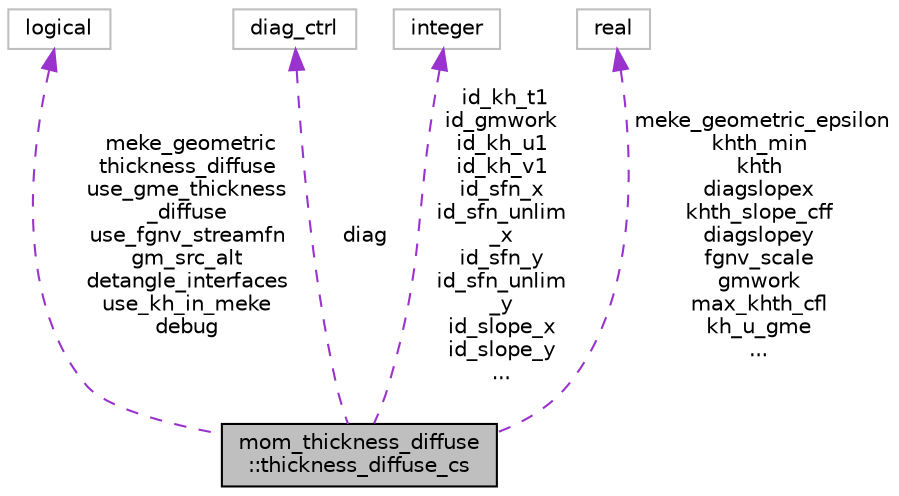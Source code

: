 digraph "mom_thickness_diffuse::thickness_diffuse_cs"
{
 // INTERACTIVE_SVG=YES
 // LATEX_PDF_SIZE
  edge [fontname="Helvetica",fontsize="10",labelfontname="Helvetica",labelfontsize="10"];
  node [fontname="Helvetica",fontsize="10",shape=record];
  Node1 [label="mom_thickness_diffuse\l::thickness_diffuse_cs",height=0.2,width=0.4,color="black", fillcolor="grey75", style="filled", fontcolor="black",tooltip="Control structure for thickness diffusion."];
  Node2 -> Node1 [dir="back",color="darkorchid3",fontsize="10",style="dashed",label=" meke_geometric\nthickness_diffuse\nuse_gme_thickness\l_diffuse\nuse_fgnv_streamfn\ngm_src_alt\ndetangle_interfaces\nuse_kh_in_meke\ndebug" ,fontname="Helvetica"];
  Node2 [label="logical",height=0.2,width=0.4,color="grey75", fillcolor="white", style="filled",tooltip=" "];
  Node3 -> Node1 [dir="back",color="darkorchid3",fontsize="10",style="dashed",label=" diag" ,fontname="Helvetica"];
  Node3 [label="diag_ctrl",height=0.2,width=0.4,color="grey75", fillcolor="white", style="filled",tooltip=" "];
  Node4 -> Node1 [dir="back",color="darkorchid3",fontsize="10",style="dashed",label=" id_kh_t1\nid_gmwork\nid_kh_u1\nid_kh_v1\nid_sfn_x\nid_sfn_unlim\l_x\nid_sfn_y\nid_sfn_unlim\l_y\nid_slope_x\nid_slope_y\n..." ,fontname="Helvetica"];
  Node4 [label="integer",height=0.2,width=0.4,color="grey75", fillcolor="white", style="filled",tooltip=" "];
  Node5 -> Node1 [dir="back",color="darkorchid3",fontsize="10",style="dashed",label=" meke_geometric_epsilon\nkhth_min\nkhth\ndiagslopex\nkhth_slope_cff\ndiagslopey\nfgnv_scale\ngmwork\nmax_khth_cfl\nkh_u_gme\n..." ,fontname="Helvetica"];
  Node5 [label="real",height=0.2,width=0.4,color="grey75", fillcolor="white", style="filled",tooltip=" "];
}

